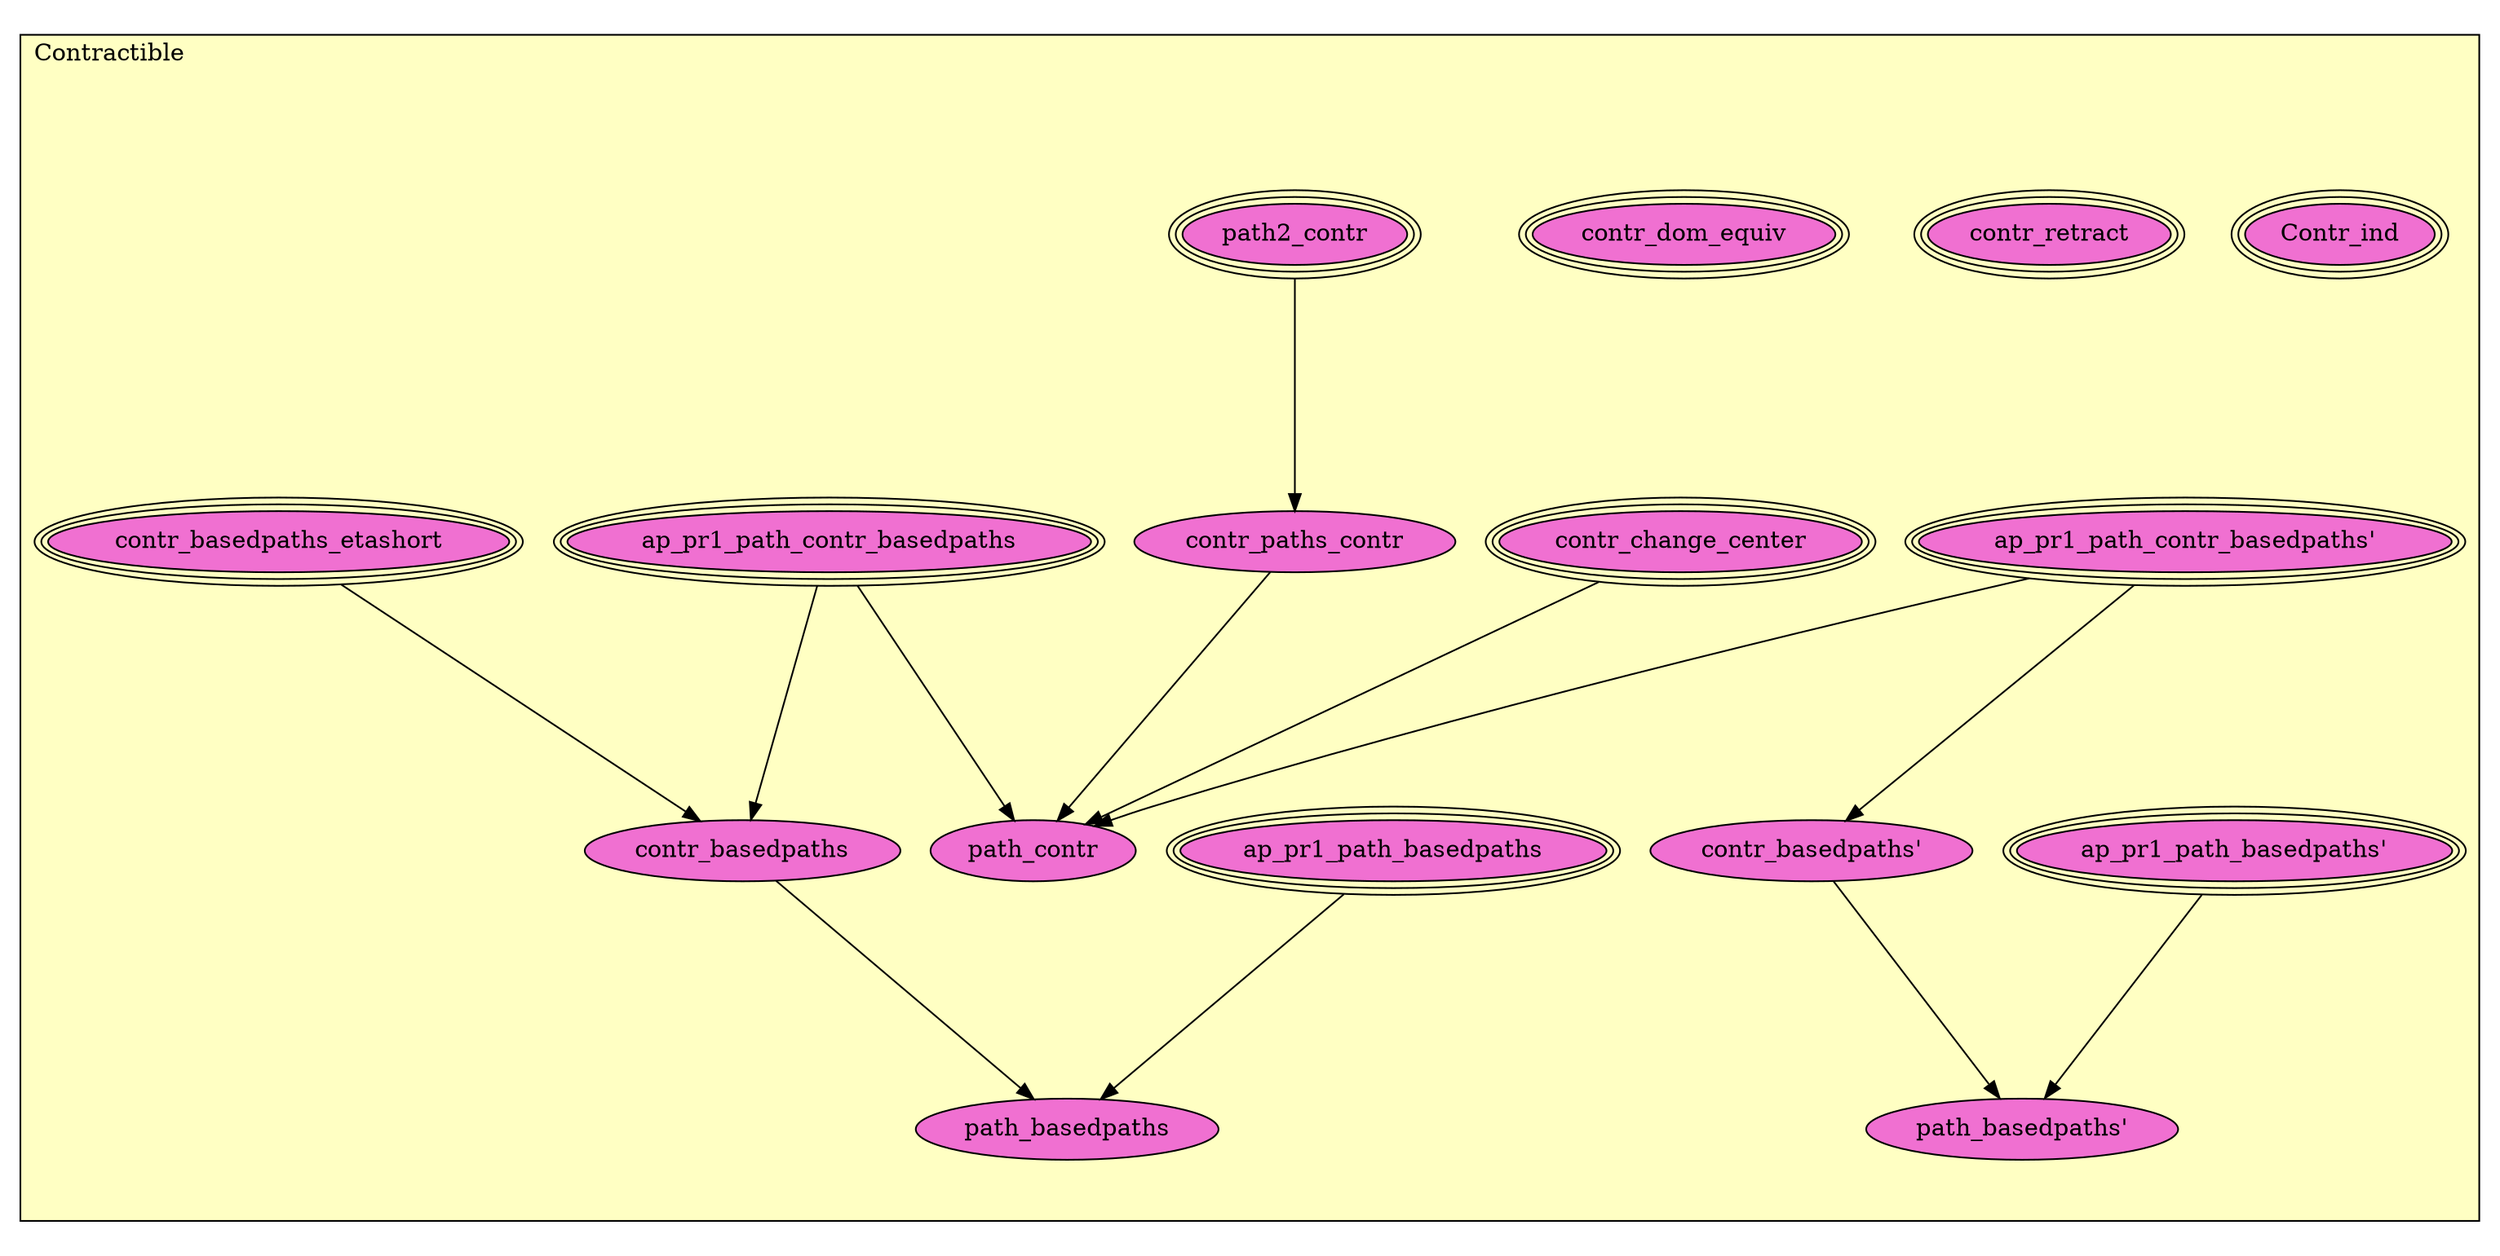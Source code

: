 digraph HoTT_Basics_Contractible {
  graph [ratio=0.5]
  node [style=filled]
Contractible_Contr_ind [label="Contr_ind", URL=<Contractible.html#Contr_ind>, peripheries=3, fillcolor="#F070D1"] ;
Contractible_contr_change_center [label="contr_change_center", URL=<Contractible.html#contr_change_center>, peripheries=3, fillcolor="#F070D1"] ;
Contractible_contr_retract [label="contr_retract", URL=<Contractible.html#contr_retract>, peripheries=3, fillcolor="#F070D1"] ;
Contractible_contr_dom_equiv [label="contr_dom_equiv", URL=<Contractible.html#contr_dom_equiv>, peripheries=3, fillcolor="#F070D1"] ;
Contractible_ap_pr1_path_basedpaths_ [label="ap_pr1_path_basedpaths'", URL=<Contractible.html#ap_pr1_path_basedpaths'>, peripheries=3, fillcolor="#F070D1"] ;
Contractible_ap_pr1_path_basedpaths [label="ap_pr1_path_basedpaths", URL=<Contractible.html#ap_pr1_path_basedpaths>, peripheries=3, fillcolor="#F070D1"] ;
Contractible_ap_pr1_path_contr_basedpaths_ [label="ap_pr1_path_contr_basedpaths'", URL=<Contractible.html#ap_pr1_path_contr_basedpaths'>, peripheries=3, fillcolor="#F070D1"] ;
Contractible_ap_pr1_path_contr_basedpaths [label="ap_pr1_path_contr_basedpaths", URL=<Contractible.html#ap_pr1_path_contr_basedpaths>, peripheries=3, fillcolor="#F070D1"] ;
Contractible_contr_basedpaths_ [label="contr_basedpaths'", URL=<Contractible.html#contr_basedpaths'>, fillcolor="#F070D1"] ;
Contractible_path_basedpaths_ [label="path_basedpaths'", URL=<Contractible.html#path_basedpaths'>, fillcolor="#F070D1"] ;
Contractible_contr_basedpaths_etashort [label="contr_basedpaths_etashort", URL=<Contractible.html#contr_basedpaths_etashort>, peripheries=3, fillcolor="#F070D1"] ;
Contractible_contr_basedpaths [label="contr_basedpaths", URL=<Contractible.html#contr_basedpaths>, fillcolor="#F070D1"] ;
Contractible_path_basedpaths [label="path_basedpaths", URL=<Contractible.html#path_basedpaths>, fillcolor="#F070D1"] ;
Contractible_path2_contr [label="path2_contr", URL=<Contractible.html#path2_contr>, peripheries=3, fillcolor="#F070D1"] ;
Contractible_contr_paths_contr [label="contr_paths_contr", URL=<Contractible.html#contr_paths_contr>, fillcolor="#F070D1"] ;
Contractible_path_contr [label="path_contr", URL=<Contractible.html#path_contr>, fillcolor="#F070D1"] ;
  Contractible_contr_change_center -> Contractible_path_contr [] ;
  Contractible_ap_pr1_path_basedpaths_ -> Contractible_path_basedpaths_ [] ;
  Contractible_ap_pr1_path_basedpaths -> Contractible_path_basedpaths [] ;
  Contractible_ap_pr1_path_contr_basedpaths_ -> Contractible_contr_basedpaths_ [] ;
  Contractible_ap_pr1_path_contr_basedpaths_ -> Contractible_path_contr [] ;
  Contractible_ap_pr1_path_contr_basedpaths -> Contractible_contr_basedpaths [] ;
  Contractible_ap_pr1_path_contr_basedpaths -> Contractible_path_contr [] ;
  Contractible_contr_basedpaths_ -> Contractible_path_basedpaths_ [] ;
  Contractible_contr_basedpaths_etashort -> Contractible_contr_basedpaths [] ;
  Contractible_contr_basedpaths -> Contractible_path_basedpaths [] ;
  Contractible_path2_contr -> Contractible_contr_paths_contr [] ;
  Contractible_contr_paths_contr -> Contractible_path_contr [] ;
subgraph cluster_Contractible { label="Contractible"; fillcolor="#FFFFC3"; labeljust=l; style=filled 
Contractible_path_contr; Contractible_contr_paths_contr; Contractible_path2_contr; Contractible_path_basedpaths; Contractible_contr_basedpaths; Contractible_contr_basedpaths_etashort; Contractible_path_basedpaths_; Contractible_contr_basedpaths_; Contractible_ap_pr1_path_contr_basedpaths; Contractible_ap_pr1_path_contr_basedpaths_; Contractible_ap_pr1_path_basedpaths; Contractible_ap_pr1_path_basedpaths_; Contractible_contr_dom_equiv; Contractible_contr_retract; Contractible_contr_change_center; Contractible_Contr_ind; };
} /* END */
